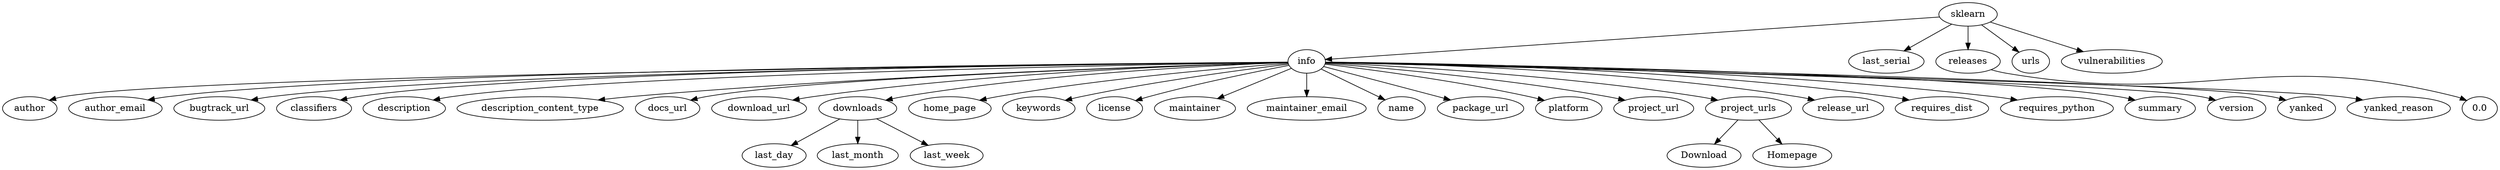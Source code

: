 digraph Dependencies {
	sklearn -> info
	info -> author
	info -> author_email
	info -> bugtrack_url
	info -> classifiers
	info -> description
	info -> description_content_type
	info -> docs_url
	info -> download_url
	info -> downloads
	downloads -> last_day
	downloads -> last_month
	downloads -> last_week
	info -> home_page
	info -> keywords
	info -> license
	info -> maintainer
	info -> maintainer_email
	info -> name
	info -> package_url
	info -> platform
	info -> project_url
	info -> project_urls
	project_urls -> Download
	project_urls -> Homepage
	info -> release_url
	info -> requires_dist
	info -> requires_python
	info -> summary
	info -> version
	info -> yanked
	info -> yanked_reason
	sklearn -> last_serial
	sklearn -> releases
	releases -> 0.0
	sklearn -> urls
	sklearn -> vulnerabilities
}
